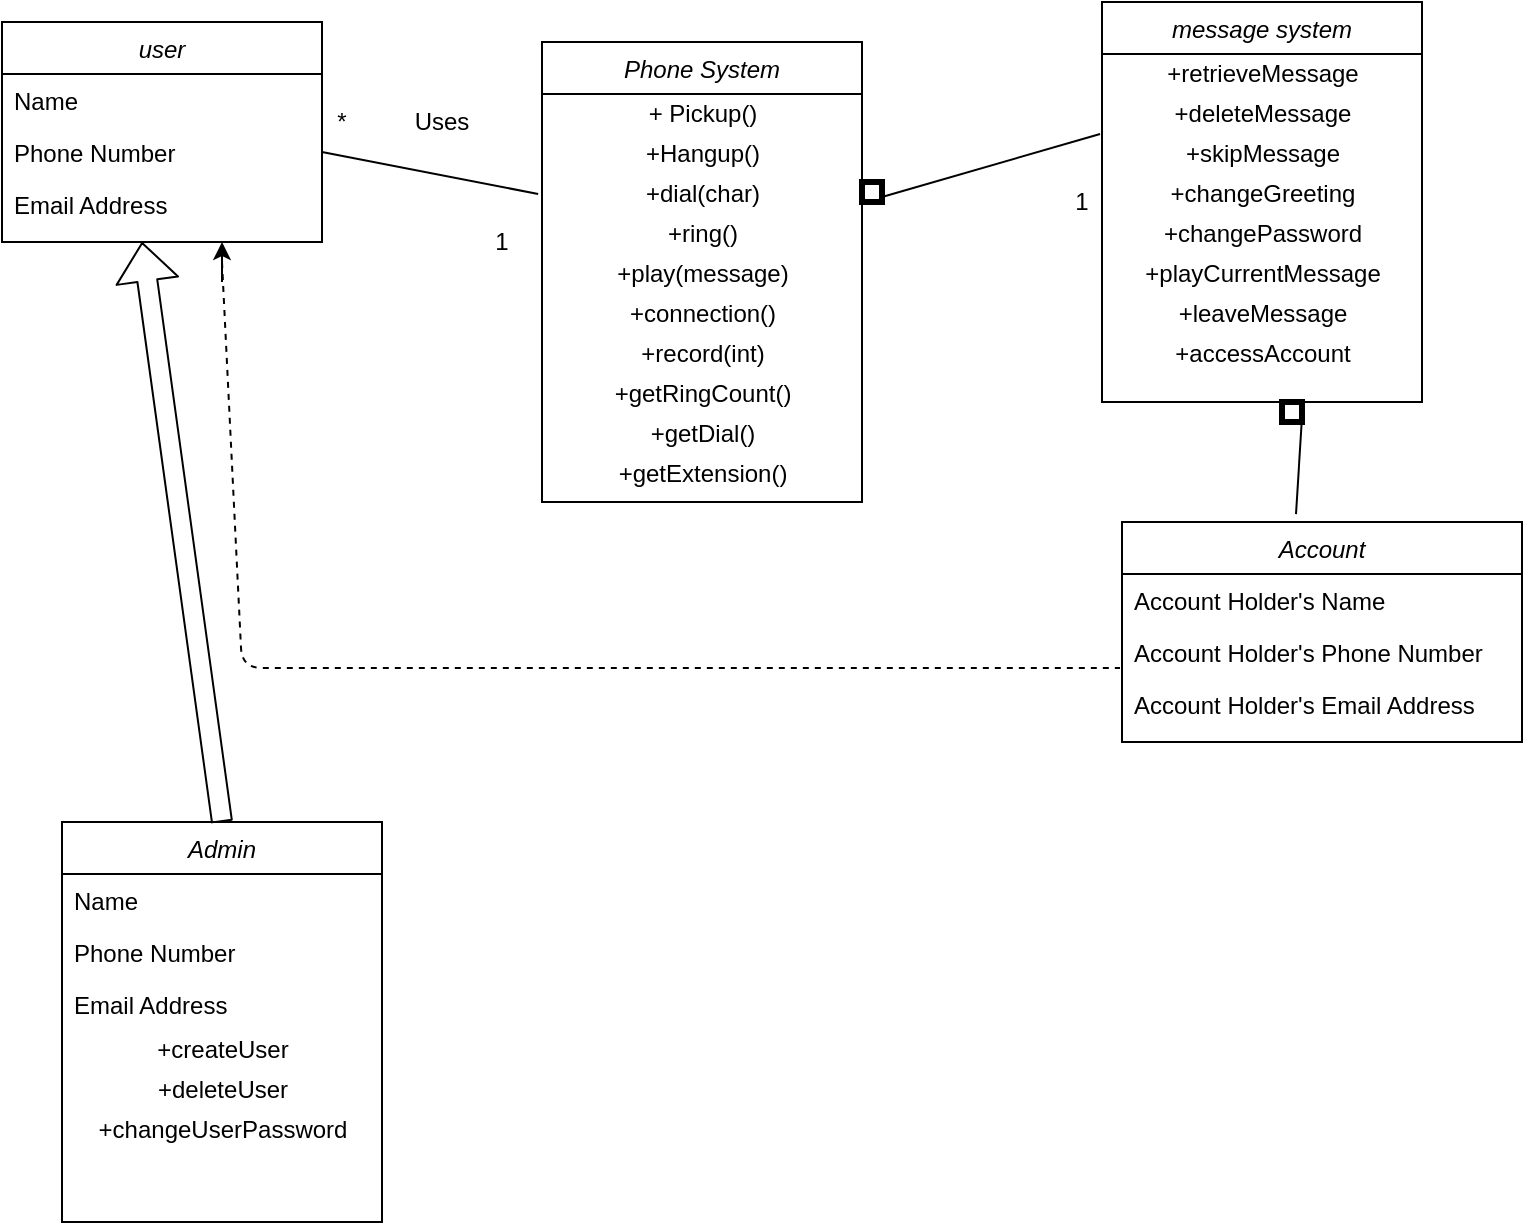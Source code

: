 <mxfile version="13.7.5" type="device"><diagram id="C5RBs43oDa-KdzZeNtuy" name="Detailed Class Diagram"><mxGraphModel dx="780" dy="1144" grid="1" gridSize="10" guides="1" tooltips="1" connect="1" arrows="1" fold="1" page="1" pageScale="1" pageWidth="827" pageHeight="1169" math="0" shadow="0"><root><mxCell id="WIyWlLk6GJQsqaUBKTNV-0"/><mxCell id="WIyWlLk6GJQsqaUBKTNV-1" parent="WIyWlLk6GJQsqaUBKTNV-0"/><mxCell id="2MUAzzgYZFtBQZReW7Oo-2" value="Phone System" style="swimlane;fontStyle=2;align=center;verticalAlign=top;childLayout=stackLayout;horizontal=1;startSize=26;horizontalStack=0;resizeParent=1;resizeLast=0;collapsible=1;marginBottom=0;rounded=0;shadow=0;strokeWidth=1;" parent="WIyWlLk6GJQsqaUBKTNV-1" vertex="1"><mxGeometry x="310" y="90" width="160" height="230" as="geometry"><mxRectangle x="230" y="140" width="160" height="26" as="alternateBounds"/></mxGeometry></mxCell><mxCell id="2MUAzzgYZFtBQZReW7Oo-6" value="+ Pickup()" style="text;html=1;align=center;verticalAlign=middle;resizable=0;points=[];autosize=1;" parent="2MUAzzgYZFtBQZReW7Oo-2" vertex="1"><mxGeometry y="26" width="160" height="20" as="geometry"/></mxCell><mxCell id="2MUAzzgYZFtBQZReW7Oo-7" value="+Hangup()" style="text;html=1;align=center;verticalAlign=middle;resizable=0;points=[];autosize=1;" parent="2MUAzzgYZFtBQZReW7Oo-2" vertex="1"><mxGeometry y="46" width="160" height="20" as="geometry"/></mxCell><mxCell id="2MUAzzgYZFtBQZReW7Oo-8" value="+dial(char)" style="text;html=1;align=center;verticalAlign=middle;resizable=0;points=[];autosize=1;" parent="2MUAzzgYZFtBQZReW7Oo-2" vertex="1"><mxGeometry y="66" width="160" height="20" as="geometry"/></mxCell><mxCell id="2MUAzzgYZFtBQZReW7Oo-9" value="+ring()" style="text;html=1;align=center;verticalAlign=middle;resizable=0;points=[];autosize=1;" parent="2MUAzzgYZFtBQZReW7Oo-2" vertex="1"><mxGeometry y="86" width="160" height="20" as="geometry"/></mxCell><mxCell id="2MUAzzgYZFtBQZReW7Oo-10" value="+play(message)" style="text;html=1;align=center;verticalAlign=middle;resizable=0;points=[];autosize=1;" parent="2MUAzzgYZFtBQZReW7Oo-2" vertex="1"><mxGeometry y="106" width="160" height="20" as="geometry"/></mxCell><mxCell id="2MUAzzgYZFtBQZReW7Oo-11" value="+connection()" style="text;html=1;align=center;verticalAlign=middle;resizable=0;points=[];autosize=1;" parent="2MUAzzgYZFtBQZReW7Oo-2" vertex="1"><mxGeometry y="126" width="160" height="20" as="geometry"/></mxCell><mxCell id="2MUAzzgYZFtBQZReW7Oo-12" value="+record(int)" style="text;html=1;align=center;verticalAlign=middle;resizable=0;points=[];autosize=1;" parent="2MUAzzgYZFtBQZReW7Oo-2" vertex="1"><mxGeometry y="146" width="160" height="20" as="geometry"/></mxCell><mxCell id="2MUAzzgYZFtBQZReW7Oo-13" value="+getRingCount()" style="text;html=1;align=center;verticalAlign=middle;resizable=0;points=[];autosize=1;" parent="2MUAzzgYZFtBQZReW7Oo-2" vertex="1"><mxGeometry y="166" width="160" height="20" as="geometry"/></mxCell><mxCell id="2MUAzzgYZFtBQZReW7Oo-14" value="+getDial()" style="text;html=1;align=center;verticalAlign=middle;resizable=0;points=[];autosize=1;" parent="2MUAzzgYZFtBQZReW7Oo-2" vertex="1"><mxGeometry y="186" width="160" height="20" as="geometry"/></mxCell><mxCell id="2MUAzzgYZFtBQZReW7Oo-15" value="+getExtension()" style="text;html=1;align=center;verticalAlign=middle;resizable=0;points=[];autosize=1;" parent="2MUAzzgYZFtBQZReW7Oo-2" vertex="1"><mxGeometry y="206" width="160" height="20" as="geometry"/></mxCell><mxCell id="zkfFHV4jXpPFQw0GAbJ--0" value="user" style="swimlane;fontStyle=2;align=center;verticalAlign=top;childLayout=stackLayout;horizontal=1;startSize=26;horizontalStack=0;resizeParent=1;resizeLast=0;collapsible=1;marginBottom=0;rounded=0;shadow=0;strokeWidth=1;" parent="WIyWlLk6GJQsqaUBKTNV-1" vertex="1"><mxGeometry x="40" y="80" width="160" height="110" as="geometry"><mxRectangle x="230" y="140" width="160" height="26" as="alternateBounds"/></mxGeometry></mxCell><mxCell id="zkfFHV4jXpPFQw0GAbJ--1" value="Name" style="text;align=left;verticalAlign=top;spacingLeft=4;spacingRight=4;overflow=hidden;rotatable=0;points=[[0,0.5],[1,0.5]];portConstraint=eastwest;" parent="zkfFHV4jXpPFQw0GAbJ--0" vertex="1"><mxGeometry y="26" width="160" height="26" as="geometry"/></mxCell><mxCell id="zkfFHV4jXpPFQw0GAbJ--2" value="Phone Number" style="text;align=left;verticalAlign=top;spacingLeft=4;spacingRight=4;overflow=hidden;rotatable=0;points=[[0,0.5],[1,0.5]];portConstraint=eastwest;rounded=0;shadow=0;html=0;" parent="zkfFHV4jXpPFQw0GAbJ--0" vertex="1"><mxGeometry y="52" width="160" height="26" as="geometry"/></mxCell><mxCell id="zkfFHV4jXpPFQw0GAbJ--3" value="Email Address" style="text;align=left;verticalAlign=top;spacingLeft=4;spacingRight=4;overflow=hidden;rotatable=0;points=[[0,0.5],[1,0.5]];portConstraint=eastwest;rounded=0;shadow=0;html=0;" parent="zkfFHV4jXpPFQw0GAbJ--0" vertex="1"><mxGeometry y="78" width="160" height="26" as="geometry"/></mxCell><mxCell id="2MUAzzgYZFtBQZReW7Oo-16" value="message system" style="swimlane;fontStyle=2;align=center;verticalAlign=top;childLayout=stackLayout;horizontal=1;startSize=26;horizontalStack=0;resizeParent=1;resizeLast=0;collapsible=1;marginBottom=0;rounded=0;shadow=0;strokeWidth=1;" parent="WIyWlLk6GJQsqaUBKTNV-1" vertex="1"><mxGeometry x="590" y="70" width="160" height="200" as="geometry"><mxRectangle x="230" y="140" width="160" height="26" as="alternateBounds"/></mxGeometry></mxCell><mxCell id="2MUAzzgYZFtBQZReW7Oo-42" value="+retrieveMessage" style="text;html=1;align=center;verticalAlign=middle;resizable=0;points=[];autosize=1;" parent="2MUAzzgYZFtBQZReW7Oo-16" vertex="1"><mxGeometry y="26" width="160" height="20" as="geometry"/></mxCell><mxCell id="2MUAzzgYZFtBQZReW7Oo-43" value="+deleteMessage" style="text;html=1;align=center;verticalAlign=middle;resizable=0;points=[];autosize=1;" parent="2MUAzzgYZFtBQZReW7Oo-16" vertex="1"><mxGeometry y="46" width="160" height="20" as="geometry"/></mxCell><mxCell id="2MUAzzgYZFtBQZReW7Oo-44" value="+skipMessage" style="text;html=1;align=center;verticalAlign=middle;resizable=0;points=[];autosize=1;" parent="2MUAzzgYZFtBQZReW7Oo-16" vertex="1"><mxGeometry y="66" width="160" height="20" as="geometry"/></mxCell><mxCell id="2MUAzzgYZFtBQZReW7Oo-45" value="+changeGreeting" style="text;html=1;align=center;verticalAlign=middle;resizable=0;points=[];autosize=1;" parent="2MUAzzgYZFtBQZReW7Oo-16" vertex="1"><mxGeometry y="86" width="160" height="20" as="geometry"/></mxCell><mxCell id="2MUAzzgYZFtBQZReW7Oo-46" value="+changePassword" style="text;html=1;align=center;verticalAlign=middle;resizable=0;points=[];autosize=1;" parent="2MUAzzgYZFtBQZReW7Oo-16" vertex="1"><mxGeometry y="106" width="160" height="20" as="geometry"/></mxCell><mxCell id="2MUAzzgYZFtBQZReW7Oo-47" value="+playCurrentMessage" style="text;html=1;align=center;verticalAlign=middle;resizable=0;points=[];autosize=1;" parent="2MUAzzgYZFtBQZReW7Oo-16" vertex="1"><mxGeometry y="126" width="160" height="20" as="geometry"/></mxCell><mxCell id="2MUAzzgYZFtBQZReW7Oo-48" value="+leaveMessage" style="text;html=1;align=center;verticalAlign=middle;resizable=0;points=[];autosize=1;" parent="2MUAzzgYZFtBQZReW7Oo-16" vertex="1"><mxGeometry y="146" width="160" height="20" as="geometry"/></mxCell><mxCell id="2MUAzzgYZFtBQZReW7Oo-49" value="+accessAccount" style="text;html=1;align=center;verticalAlign=middle;resizable=0;points=[];autosize=1;" parent="2MUAzzgYZFtBQZReW7Oo-16" vertex="1"><mxGeometry y="166" width="160" height="20" as="geometry"/></mxCell><mxCell id="2MUAzzgYZFtBQZReW7Oo-23" value="" style="rounded=0;whiteSpace=wrap;html=1;strokeWidth=3;" parent="WIyWlLk6GJQsqaUBKTNV-1" vertex="1"><mxGeometry x="470" y="160" width="10" height="10" as="geometry"/></mxCell><mxCell id="2MUAzzgYZFtBQZReW7Oo-26" value="" style="endArrow=none;html=1;entryX=-0.006;entryY=0.769;entryDx=0;entryDy=0;entryPerimeter=0;exitX=1;exitY=0.75;exitDx=0;exitDy=0;" parent="WIyWlLk6GJQsqaUBKTNV-1" source="2MUAzzgYZFtBQZReW7Oo-23" edge="1"><mxGeometry width="50" height="50" relative="1" as="geometry"><mxPoint x="370" y="510" as="sourcePoint"/><mxPoint x="589.04" y="135.994" as="targetPoint"/></mxGeometry></mxCell><mxCell id="2MUAzzgYZFtBQZReW7Oo-28" value="Account" style="swimlane;fontStyle=2;align=center;verticalAlign=top;childLayout=stackLayout;horizontal=1;startSize=26;horizontalStack=0;resizeParent=1;resizeLast=0;collapsible=1;marginBottom=0;rounded=0;shadow=0;strokeWidth=1;" parent="WIyWlLk6GJQsqaUBKTNV-1" vertex="1"><mxGeometry x="600" y="330" width="200" height="110" as="geometry"><mxRectangle x="230" y="140" width="160" height="26" as="alternateBounds"/></mxGeometry></mxCell><mxCell id="2MUAzzgYZFtBQZReW7Oo-29" value="Account Holder's Name" style="text;align=left;verticalAlign=top;spacingLeft=4;spacingRight=4;overflow=hidden;rotatable=0;points=[[0,0.5],[1,0.5]];portConstraint=eastwest;" parent="2MUAzzgYZFtBQZReW7Oo-28" vertex="1"><mxGeometry y="26" width="200" height="26" as="geometry"/></mxCell><mxCell id="2MUAzzgYZFtBQZReW7Oo-30" value="Account Holder's Phone Number" style="text;align=left;verticalAlign=top;spacingLeft=4;spacingRight=4;overflow=hidden;rotatable=0;points=[[0,0.5],[1,0.5]];portConstraint=eastwest;rounded=0;shadow=0;html=0;" parent="2MUAzzgYZFtBQZReW7Oo-28" vertex="1"><mxGeometry y="52" width="200" height="26" as="geometry"/></mxCell><mxCell id="2MUAzzgYZFtBQZReW7Oo-31" value="Account Holder's Email Address" style="text;align=left;verticalAlign=top;spacingLeft=4;spacingRight=4;overflow=hidden;rotatable=0;points=[[0,0.5],[1,0.5]];portConstraint=eastwest;rounded=0;shadow=0;html=0;" parent="2MUAzzgYZFtBQZReW7Oo-28" vertex="1"><mxGeometry y="78" width="200" height="26" as="geometry"/></mxCell><mxCell id="2MUAzzgYZFtBQZReW7Oo-32" value="" style="rounded=0;whiteSpace=wrap;html=1;strokeWidth=3;" parent="WIyWlLk6GJQsqaUBKTNV-1" vertex="1"><mxGeometry x="680" y="270" width="10" height="10" as="geometry"/></mxCell><mxCell id="2MUAzzgYZFtBQZReW7Oo-33" value="" style="endArrow=none;html=1;entryX=0.435;entryY=-0.036;entryDx=0;entryDy=0;entryPerimeter=0;exitX=1;exitY=0.75;exitDx=0;exitDy=0;" parent="WIyWlLk6GJQsqaUBKTNV-1" source="2MUAzzgYZFtBQZReW7Oo-32" target="2MUAzzgYZFtBQZReW7Oo-28" edge="1"><mxGeometry width="50" height="50" relative="1" as="geometry"><mxPoint x="380" y="520" as="sourcePoint"/><mxPoint x="599.04" y="145.994" as="targetPoint"/></mxGeometry></mxCell><mxCell id="2MUAzzgYZFtBQZReW7Oo-34" value="" style="endArrow=classic;html=1;" parent="WIyWlLk6GJQsqaUBKTNV-1" edge="1"><mxGeometry width="50" height="50" relative="1" as="geometry"><mxPoint x="150" y="210" as="sourcePoint"/><mxPoint x="150" y="190" as="targetPoint"/></mxGeometry></mxCell><mxCell id="2MUAzzgYZFtBQZReW7Oo-35" value="" style="endArrow=none;dashed=1;html=1;entryX=-0.005;entryY=0.808;entryDx=0;entryDy=0;entryPerimeter=0;" parent="WIyWlLk6GJQsqaUBKTNV-1" target="2MUAzzgYZFtBQZReW7Oo-30" edge="1"><mxGeometry width="50" height="50" relative="1" as="geometry"><mxPoint x="150" y="200" as="sourcePoint"/><mxPoint x="590" y="400" as="targetPoint"/><Array as="points"><mxPoint x="160" y="403"/></Array></mxGeometry></mxCell><mxCell id="2MUAzzgYZFtBQZReW7Oo-36" value="" style="endArrow=none;html=1;exitX=1;exitY=0.5;exitDx=0;exitDy=0;entryX=-0.012;entryY=0.5;entryDx=0;entryDy=0;entryPerimeter=0;" parent="WIyWlLk6GJQsqaUBKTNV-1" source="zkfFHV4jXpPFQw0GAbJ--2" target="2MUAzzgYZFtBQZReW7Oo-8" edge="1"><mxGeometry width="50" height="50" relative="1" as="geometry"><mxPoint x="390" y="610" as="sourcePoint"/><mxPoint x="440" y="560" as="targetPoint"/><Array as="points"/></mxGeometry></mxCell><mxCell id="2MUAzzgYZFtBQZReW7Oo-38" value="Uses" style="text;html=1;strokeColor=none;fillColor=none;align=center;verticalAlign=middle;whiteSpace=wrap;rounded=0;" parent="WIyWlLk6GJQsqaUBKTNV-1" vertex="1"><mxGeometry x="240" y="120" width="40" height="20" as="geometry"/></mxCell><mxCell id="2MUAzzgYZFtBQZReW7Oo-39" value="*" style="text;html=1;strokeColor=none;fillColor=none;align=center;verticalAlign=middle;whiteSpace=wrap;rounded=0;" parent="WIyWlLk6GJQsqaUBKTNV-1" vertex="1"><mxGeometry x="190" y="120" width="40" height="20" as="geometry"/></mxCell><mxCell id="2MUAzzgYZFtBQZReW7Oo-40" value="1" style="text;html=1;strokeColor=none;fillColor=none;align=center;verticalAlign=middle;whiteSpace=wrap;rounded=0;" parent="WIyWlLk6GJQsqaUBKTNV-1" vertex="1"><mxGeometry x="560" y="160" width="40" height="20" as="geometry"/></mxCell><mxCell id="2MUAzzgYZFtBQZReW7Oo-41" value="1" style="text;html=1;strokeColor=none;fillColor=none;align=center;verticalAlign=middle;whiteSpace=wrap;rounded=0;" parent="WIyWlLk6GJQsqaUBKTNV-1" vertex="1"><mxGeometry x="270" y="180" width="40" height="20" as="geometry"/></mxCell><mxCell id="2MUAzzgYZFtBQZReW7Oo-50" value="Admin" style="swimlane;fontStyle=2;align=center;verticalAlign=top;childLayout=stackLayout;horizontal=1;startSize=26;horizontalStack=0;resizeParent=1;resizeLast=0;collapsible=1;marginBottom=0;rounded=0;shadow=0;strokeWidth=1;" parent="WIyWlLk6GJQsqaUBKTNV-1" vertex="1"><mxGeometry x="70" y="480" width="160" height="200" as="geometry"><mxRectangle x="230" y="140" width="160" height="26" as="alternateBounds"/></mxGeometry></mxCell><mxCell id="2MUAzzgYZFtBQZReW7Oo-51" value="Name" style="text;align=left;verticalAlign=top;spacingLeft=4;spacingRight=4;overflow=hidden;rotatable=0;points=[[0,0.5],[1,0.5]];portConstraint=eastwest;" parent="2MUAzzgYZFtBQZReW7Oo-50" vertex="1"><mxGeometry y="26" width="160" height="26" as="geometry"/></mxCell><mxCell id="2MUAzzgYZFtBQZReW7Oo-52" value="Phone Number" style="text;align=left;verticalAlign=top;spacingLeft=4;spacingRight=4;overflow=hidden;rotatable=0;points=[[0,0.5],[1,0.5]];portConstraint=eastwest;rounded=0;shadow=0;html=0;" parent="2MUAzzgYZFtBQZReW7Oo-50" vertex="1"><mxGeometry y="52" width="160" height="26" as="geometry"/></mxCell><mxCell id="2MUAzzgYZFtBQZReW7Oo-53" value="Email Address" style="text;align=left;verticalAlign=top;spacingLeft=4;spacingRight=4;overflow=hidden;rotatable=0;points=[[0,0.5],[1,0.5]];portConstraint=eastwest;rounded=0;shadow=0;html=0;" parent="2MUAzzgYZFtBQZReW7Oo-50" vertex="1"><mxGeometry y="78" width="160" height="26" as="geometry"/></mxCell><mxCell id="2MUAzzgYZFtBQZReW7Oo-55" value="+createUser" style="text;html=1;align=center;verticalAlign=middle;resizable=0;points=[];autosize=1;" parent="2MUAzzgYZFtBQZReW7Oo-50" vertex="1"><mxGeometry y="104" width="160" height="20" as="geometry"/></mxCell><mxCell id="2MUAzzgYZFtBQZReW7Oo-56" value="+deleteUser" style="text;html=1;align=center;verticalAlign=middle;resizable=0;points=[];autosize=1;" parent="2MUAzzgYZFtBQZReW7Oo-50" vertex="1"><mxGeometry y="124" width="160" height="20" as="geometry"/></mxCell><mxCell id="LzhwUmuh0Jssm9ugbNEM-0" value="+changeUserPassword" style="text;html=1;align=center;verticalAlign=middle;resizable=0;points=[];autosize=1;" vertex="1" parent="2MUAzzgYZFtBQZReW7Oo-50"><mxGeometry y="144" width="160" height="20" as="geometry"/></mxCell><mxCell id="2MUAzzgYZFtBQZReW7Oo-54" value="" style="shape=flexArrow;endArrow=classic;html=1;exitX=0.5;exitY=0;exitDx=0;exitDy=0;" parent="WIyWlLk6GJQsqaUBKTNV-1" source="2MUAzzgYZFtBQZReW7Oo-50" edge="1"><mxGeometry width="50" height="50" relative="1" as="geometry"><mxPoint x="110" y="450" as="sourcePoint"/><mxPoint x="110" y="190" as="targetPoint"/></mxGeometry></mxCell></root></mxGraphModel></diagram></mxfile>